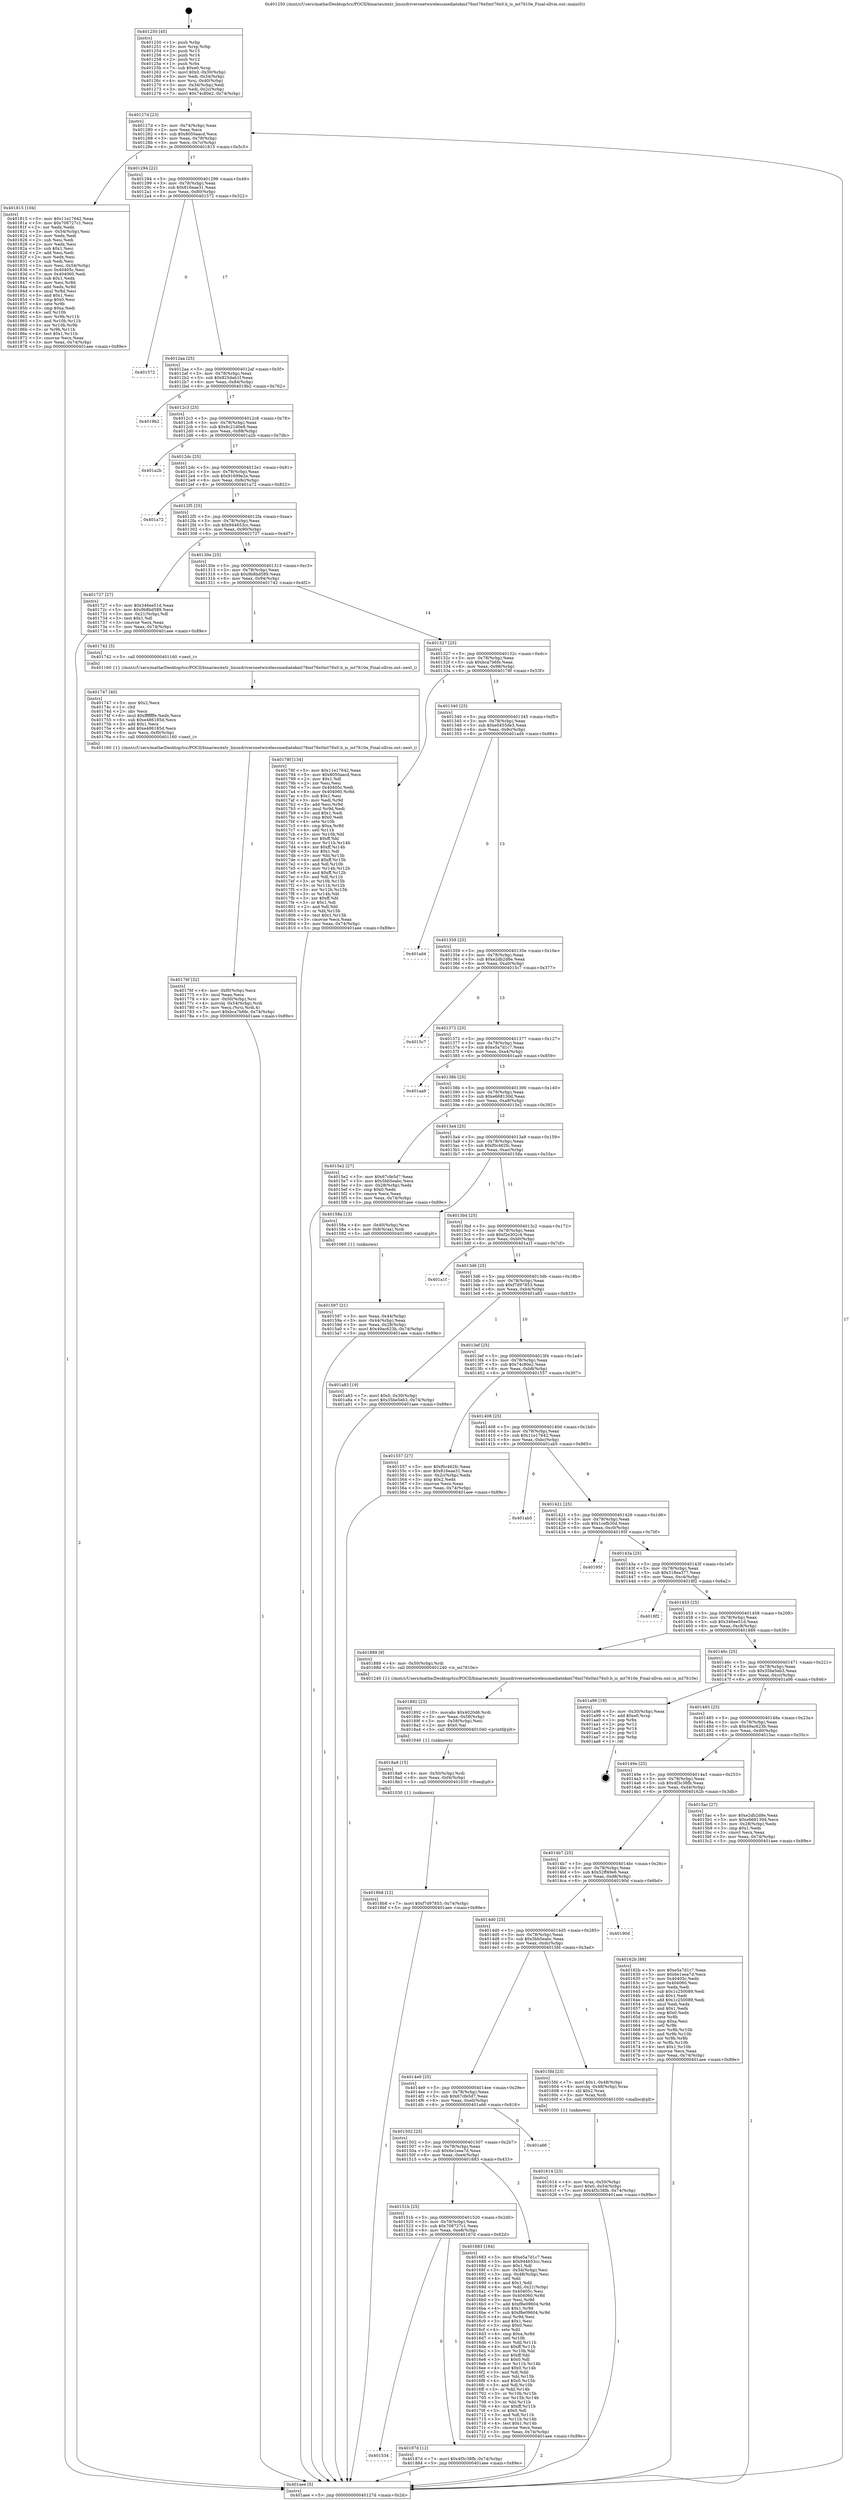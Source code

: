 digraph "0x401250" {
  label = "0x401250 (/mnt/c/Users/mathe/Desktop/tcc/POCII/binaries/extr_linuxdriversnetwirelessmediatekmt76mt76x0mt76x0.h_is_mt7610e_Final-ollvm.out::main(0))"
  labelloc = "t"
  node[shape=record]

  Entry [label="",width=0.3,height=0.3,shape=circle,fillcolor=black,style=filled]
  "0x40127d" [label="{
     0x40127d [23]\l
     | [instrs]\l
     &nbsp;&nbsp;0x40127d \<+3\>: mov -0x74(%rbp),%eax\l
     &nbsp;&nbsp;0x401280 \<+2\>: mov %eax,%ecx\l
     &nbsp;&nbsp;0x401282 \<+6\>: sub $0x8050aacd,%ecx\l
     &nbsp;&nbsp;0x401288 \<+3\>: mov %eax,-0x78(%rbp)\l
     &nbsp;&nbsp;0x40128b \<+3\>: mov %ecx,-0x7c(%rbp)\l
     &nbsp;&nbsp;0x40128e \<+6\>: je 0000000000401815 \<main+0x5c5\>\l
  }"]
  "0x401815" [label="{
     0x401815 [104]\l
     | [instrs]\l
     &nbsp;&nbsp;0x401815 \<+5\>: mov $0x11e17642,%eax\l
     &nbsp;&nbsp;0x40181a \<+5\>: mov $0x708727c1,%ecx\l
     &nbsp;&nbsp;0x40181f \<+2\>: xor %edx,%edx\l
     &nbsp;&nbsp;0x401821 \<+3\>: mov -0x54(%rbp),%esi\l
     &nbsp;&nbsp;0x401824 \<+2\>: mov %edx,%edi\l
     &nbsp;&nbsp;0x401826 \<+2\>: sub %esi,%edi\l
     &nbsp;&nbsp;0x401828 \<+2\>: mov %edx,%esi\l
     &nbsp;&nbsp;0x40182a \<+3\>: sub $0x1,%esi\l
     &nbsp;&nbsp;0x40182d \<+2\>: add %esi,%edi\l
     &nbsp;&nbsp;0x40182f \<+2\>: mov %edx,%esi\l
     &nbsp;&nbsp;0x401831 \<+2\>: sub %edi,%esi\l
     &nbsp;&nbsp;0x401833 \<+3\>: mov %esi,-0x54(%rbp)\l
     &nbsp;&nbsp;0x401836 \<+7\>: mov 0x40405c,%esi\l
     &nbsp;&nbsp;0x40183d \<+7\>: mov 0x404060,%edi\l
     &nbsp;&nbsp;0x401844 \<+3\>: sub $0x1,%edx\l
     &nbsp;&nbsp;0x401847 \<+3\>: mov %esi,%r8d\l
     &nbsp;&nbsp;0x40184a \<+3\>: add %edx,%r8d\l
     &nbsp;&nbsp;0x40184d \<+4\>: imul %r8d,%esi\l
     &nbsp;&nbsp;0x401851 \<+3\>: and $0x1,%esi\l
     &nbsp;&nbsp;0x401854 \<+3\>: cmp $0x0,%esi\l
     &nbsp;&nbsp;0x401857 \<+4\>: sete %r9b\l
     &nbsp;&nbsp;0x40185b \<+3\>: cmp $0xa,%edi\l
     &nbsp;&nbsp;0x40185e \<+4\>: setl %r10b\l
     &nbsp;&nbsp;0x401862 \<+3\>: mov %r9b,%r11b\l
     &nbsp;&nbsp;0x401865 \<+3\>: and %r10b,%r11b\l
     &nbsp;&nbsp;0x401868 \<+3\>: xor %r10b,%r9b\l
     &nbsp;&nbsp;0x40186b \<+3\>: or %r9b,%r11b\l
     &nbsp;&nbsp;0x40186e \<+4\>: test $0x1,%r11b\l
     &nbsp;&nbsp;0x401872 \<+3\>: cmovne %ecx,%eax\l
     &nbsp;&nbsp;0x401875 \<+3\>: mov %eax,-0x74(%rbp)\l
     &nbsp;&nbsp;0x401878 \<+5\>: jmp 0000000000401aee \<main+0x89e\>\l
  }"]
  "0x401294" [label="{
     0x401294 [22]\l
     | [instrs]\l
     &nbsp;&nbsp;0x401294 \<+5\>: jmp 0000000000401299 \<main+0x49\>\l
     &nbsp;&nbsp;0x401299 \<+3\>: mov -0x78(%rbp),%eax\l
     &nbsp;&nbsp;0x40129c \<+5\>: sub $0x816eae31,%eax\l
     &nbsp;&nbsp;0x4012a1 \<+3\>: mov %eax,-0x80(%rbp)\l
     &nbsp;&nbsp;0x4012a4 \<+6\>: je 0000000000401572 \<main+0x322\>\l
  }"]
  Exit [label="",width=0.3,height=0.3,shape=circle,fillcolor=black,style=filled,peripheries=2]
  "0x401572" [label="{
     0x401572\l
  }", style=dashed]
  "0x4012aa" [label="{
     0x4012aa [25]\l
     | [instrs]\l
     &nbsp;&nbsp;0x4012aa \<+5\>: jmp 00000000004012af \<main+0x5f\>\l
     &nbsp;&nbsp;0x4012af \<+3\>: mov -0x78(%rbp),%eax\l
     &nbsp;&nbsp;0x4012b2 \<+5\>: sub $0x825dab1f,%eax\l
     &nbsp;&nbsp;0x4012b7 \<+6\>: mov %eax,-0x84(%rbp)\l
     &nbsp;&nbsp;0x4012bd \<+6\>: je 00000000004019b2 \<main+0x762\>\l
  }"]
  "0x4018b8" [label="{
     0x4018b8 [12]\l
     | [instrs]\l
     &nbsp;&nbsp;0x4018b8 \<+7\>: movl $0xf7d97853,-0x74(%rbp)\l
     &nbsp;&nbsp;0x4018bf \<+5\>: jmp 0000000000401aee \<main+0x89e\>\l
  }"]
  "0x4019b2" [label="{
     0x4019b2\l
  }", style=dashed]
  "0x4012c3" [label="{
     0x4012c3 [25]\l
     | [instrs]\l
     &nbsp;&nbsp;0x4012c3 \<+5\>: jmp 00000000004012c8 \<main+0x78\>\l
     &nbsp;&nbsp;0x4012c8 \<+3\>: mov -0x78(%rbp),%eax\l
     &nbsp;&nbsp;0x4012cb \<+5\>: sub $0x8c21d0e8,%eax\l
     &nbsp;&nbsp;0x4012d0 \<+6\>: mov %eax,-0x88(%rbp)\l
     &nbsp;&nbsp;0x4012d6 \<+6\>: je 0000000000401a2b \<main+0x7db\>\l
  }"]
  "0x4018a9" [label="{
     0x4018a9 [15]\l
     | [instrs]\l
     &nbsp;&nbsp;0x4018a9 \<+4\>: mov -0x50(%rbp),%rdi\l
     &nbsp;&nbsp;0x4018ad \<+6\>: mov %eax,-0xf4(%rbp)\l
     &nbsp;&nbsp;0x4018b3 \<+5\>: call 0000000000401030 \<free@plt\>\l
     | [calls]\l
     &nbsp;&nbsp;0x401030 \{1\} (unknown)\l
  }"]
  "0x401a2b" [label="{
     0x401a2b\l
  }", style=dashed]
  "0x4012dc" [label="{
     0x4012dc [25]\l
     | [instrs]\l
     &nbsp;&nbsp;0x4012dc \<+5\>: jmp 00000000004012e1 \<main+0x91\>\l
     &nbsp;&nbsp;0x4012e1 \<+3\>: mov -0x78(%rbp),%eax\l
     &nbsp;&nbsp;0x4012e4 \<+5\>: sub $0x91699e2e,%eax\l
     &nbsp;&nbsp;0x4012e9 \<+6\>: mov %eax,-0x8c(%rbp)\l
     &nbsp;&nbsp;0x4012ef \<+6\>: je 0000000000401a72 \<main+0x822\>\l
  }"]
  "0x401892" [label="{
     0x401892 [23]\l
     | [instrs]\l
     &nbsp;&nbsp;0x401892 \<+10\>: movabs $0x4020d6,%rdi\l
     &nbsp;&nbsp;0x40189c \<+3\>: mov %eax,-0x58(%rbp)\l
     &nbsp;&nbsp;0x40189f \<+3\>: mov -0x58(%rbp),%esi\l
     &nbsp;&nbsp;0x4018a2 \<+2\>: mov $0x0,%al\l
     &nbsp;&nbsp;0x4018a4 \<+5\>: call 0000000000401040 \<printf@plt\>\l
     | [calls]\l
     &nbsp;&nbsp;0x401040 \{1\} (unknown)\l
  }"]
  "0x401a72" [label="{
     0x401a72\l
  }", style=dashed]
  "0x4012f5" [label="{
     0x4012f5 [25]\l
     | [instrs]\l
     &nbsp;&nbsp;0x4012f5 \<+5\>: jmp 00000000004012fa \<main+0xaa\>\l
     &nbsp;&nbsp;0x4012fa \<+3\>: mov -0x78(%rbp),%eax\l
     &nbsp;&nbsp;0x4012fd \<+5\>: sub $0x944653cc,%eax\l
     &nbsp;&nbsp;0x401302 \<+6\>: mov %eax,-0x90(%rbp)\l
     &nbsp;&nbsp;0x401308 \<+6\>: je 0000000000401727 \<main+0x4d7\>\l
  }"]
  "0x401534" [label="{
     0x401534\l
  }", style=dashed]
  "0x401727" [label="{
     0x401727 [27]\l
     | [instrs]\l
     &nbsp;&nbsp;0x401727 \<+5\>: mov $0x346ee51d,%eax\l
     &nbsp;&nbsp;0x40172c \<+5\>: mov $0x9b8bd589,%ecx\l
     &nbsp;&nbsp;0x401731 \<+3\>: mov -0x21(%rbp),%dl\l
     &nbsp;&nbsp;0x401734 \<+3\>: test $0x1,%dl\l
     &nbsp;&nbsp;0x401737 \<+3\>: cmovne %ecx,%eax\l
     &nbsp;&nbsp;0x40173a \<+3\>: mov %eax,-0x74(%rbp)\l
     &nbsp;&nbsp;0x40173d \<+5\>: jmp 0000000000401aee \<main+0x89e\>\l
  }"]
  "0x40130e" [label="{
     0x40130e [25]\l
     | [instrs]\l
     &nbsp;&nbsp;0x40130e \<+5\>: jmp 0000000000401313 \<main+0xc3\>\l
     &nbsp;&nbsp;0x401313 \<+3\>: mov -0x78(%rbp),%eax\l
     &nbsp;&nbsp;0x401316 \<+5\>: sub $0x9b8bd589,%eax\l
     &nbsp;&nbsp;0x40131b \<+6\>: mov %eax,-0x94(%rbp)\l
     &nbsp;&nbsp;0x401321 \<+6\>: je 0000000000401742 \<main+0x4f2\>\l
  }"]
  "0x40187d" [label="{
     0x40187d [12]\l
     | [instrs]\l
     &nbsp;&nbsp;0x40187d \<+7\>: movl $0x4f3c38fb,-0x74(%rbp)\l
     &nbsp;&nbsp;0x401884 \<+5\>: jmp 0000000000401aee \<main+0x89e\>\l
  }"]
  "0x401742" [label="{
     0x401742 [5]\l
     | [instrs]\l
     &nbsp;&nbsp;0x401742 \<+5\>: call 0000000000401160 \<next_i\>\l
     | [calls]\l
     &nbsp;&nbsp;0x401160 \{1\} (/mnt/c/Users/mathe/Desktop/tcc/POCII/binaries/extr_linuxdriversnetwirelessmediatekmt76mt76x0mt76x0.h_is_mt7610e_Final-ollvm.out::next_i)\l
  }"]
  "0x401327" [label="{
     0x401327 [25]\l
     | [instrs]\l
     &nbsp;&nbsp;0x401327 \<+5\>: jmp 000000000040132c \<main+0xdc\>\l
     &nbsp;&nbsp;0x40132c \<+3\>: mov -0x78(%rbp),%eax\l
     &nbsp;&nbsp;0x40132f \<+5\>: sub $0xbca7b6fe,%eax\l
     &nbsp;&nbsp;0x401334 \<+6\>: mov %eax,-0x98(%rbp)\l
     &nbsp;&nbsp;0x40133a \<+6\>: je 000000000040178f \<main+0x53f\>\l
  }"]
  "0x40176f" [label="{
     0x40176f [32]\l
     | [instrs]\l
     &nbsp;&nbsp;0x40176f \<+6\>: mov -0xf0(%rbp),%ecx\l
     &nbsp;&nbsp;0x401775 \<+3\>: imul %eax,%ecx\l
     &nbsp;&nbsp;0x401778 \<+4\>: mov -0x50(%rbp),%rsi\l
     &nbsp;&nbsp;0x40177c \<+4\>: movslq -0x54(%rbp),%rdi\l
     &nbsp;&nbsp;0x401780 \<+3\>: mov %ecx,(%rsi,%rdi,4)\l
     &nbsp;&nbsp;0x401783 \<+7\>: movl $0xbca7b6fe,-0x74(%rbp)\l
     &nbsp;&nbsp;0x40178a \<+5\>: jmp 0000000000401aee \<main+0x89e\>\l
  }"]
  "0x40178f" [label="{
     0x40178f [134]\l
     | [instrs]\l
     &nbsp;&nbsp;0x40178f \<+5\>: mov $0x11e17642,%eax\l
     &nbsp;&nbsp;0x401794 \<+5\>: mov $0x8050aacd,%ecx\l
     &nbsp;&nbsp;0x401799 \<+2\>: mov $0x1,%dl\l
     &nbsp;&nbsp;0x40179b \<+2\>: xor %esi,%esi\l
     &nbsp;&nbsp;0x40179d \<+7\>: mov 0x40405c,%edi\l
     &nbsp;&nbsp;0x4017a4 \<+8\>: mov 0x404060,%r8d\l
     &nbsp;&nbsp;0x4017ac \<+3\>: sub $0x1,%esi\l
     &nbsp;&nbsp;0x4017af \<+3\>: mov %edi,%r9d\l
     &nbsp;&nbsp;0x4017b2 \<+3\>: add %esi,%r9d\l
     &nbsp;&nbsp;0x4017b5 \<+4\>: imul %r9d,%edi\l
     &nbsp;&nbsp;0x4017b9 \<+3\>: and $0x1,%edi\l
     &nbsp;&nbsp;0x4017bc \<+3\>: cmp $0x0,%edi\l
     &nbsp;&nbsp;0x4017bf \<+4\>: sete %r10b\l
     &nbsp;&nbsp;0x4017c3 \<+4\>: cmp $0xa,%r8d\l
     &nbsp;&nbsp;0x4017c7 \<+4\>: setl %r11b\l
     &nbsp;&nbsp;0x4017cb \<+3\>: mov %r10b,%bl\l
     &nbsp;&nbsp;0x4017ce \<+3\>: xor $0xff,%bl\l
     &nbsp;&nbsp;0x4017d1 \<+3\>: mov %r11b,%r14b\l
     &nbsp;&nbsp;0x4017d4 \<+4\>: xor $0xff,%r14b\l
     &nbsp;&nbsp;0x4017d8 \<+3\>: xor $0x1,%dl\l
     &nbsp;&nbsp;0x4017db \<+3\>: mov %bl,%r15b\l
     &nbsp;&nbsp;0x4017de \<+4\>: and $0xff,%r15b\l
     &nbsp;&nbsp;0x4017e2 \<+3\>: and %dl,%r10b\l
     &nbsp;&nbsp;0x4017e5 \<+3\>: mov %r14b,%r12b\l
     &nbsp;&nbsp;0x4017e8 \<+4\>: and $0xff,%r12b\l
     &nbsp;&nbsp;0x4017ec \<+3\>: and %dl,%r11b\l
     &nbsp;&nbsp;0x4017ef \<+3\>: or %r10b,%r15b\l
     &nbsp;&nbsp;0x4017f2 \<+3\>: or %r11b,%r12b\l
     &nbsp;&nbsp;0x4017f5 \<+3\>: xor %r12b,%r15b\l
     &nbsp;&nbsp;0x4017f8 \<+3\>: or %r14b,%bl\l
     &nbsp;&nbsp;0x4017fb \<+3\>: xor $0xff,%bl\l
     &nbsp;&nbsp;0x4017fe \<+3\>: or $0x1,%dl\l
     &nbsp;&nbsp;0x401801 \<+2\>: and %dl,%bl\l
     &nbsp;&nbsp;0x401803 \<+3\>: or %bl,%r15b\l
     &nbsp;&nbsp;0x401806 \<+4\>: test $0x1,%r15b\l
     &nbsp;&nbsp;0x40180a \<+3\>: cmovne %ecx,%eax\l
     &nbsp;&nbsp;0x40180d \<+3\>: mov %eax,-0x74(%rbp)\l
     &nbsp;&nbsp;0x401810 \<+5\>: jmp 0000000000401aee \<main+0x89e\>\l
  }"]
  "0x401340" [label="{
     0x401340 [25]\l
     | [instrs]\l
     &nbsp;&nbsp;0x401340 \<+5\>: jmp 0000000000401345 \<main+0xf5\>\l
     &nbsp;&nbsp;0x401345 \<+3\>: mov -0x78(%rbp),%eax\l
     &nbsp;&nbsp;0x401348 \<+5\>: sub $0xe0455de3,%eax\l
     &nbsp;&nbsp;0x40134d \<+6\>: mov %eax,-0x9c(%rbp)\l
     &nbsp;&nbsp;0x401353 \<+6\>: je 0000000000401ad4 \<main+0x884\>\l
  }"]
  "0x401747" [label="{
     0x401747 [40]\l
     | [instrs]\l
     &nbsp;&nbsp;0x401747 \<+5\>: mov $0x2,%ecx\l
     &nbsp;&nbsp;0x40174c \<+1\>: cltd\l
     &nbsp;&nbsp;0x40174d \<+2\>: idiv %ecx\l
     &nbsp;&nbsp;0x40174f \<+6\>: imul $0xfffffffe,%edx,%ecx\l
     &nbsp;&nbsp;0x401755 \<+6\>: sub $0xe486185d,%ecx\l
     &nbsp;&nbsp;0x40175b \<+3\>: add $0x1,%ecx\l
     &nbsp;&nbsp;0x40175e \<+6\>: add $0xe486185d,%ecx\l
     &nbsp;&nbsp;0x401764 \<+6\>: mov %ecx,-0xf0(%rbp)\l
     &nbsp;&nbsp;0x40176a \<+5\>: call 0000000000401160 \<next_i\>\l
     | [calls]\l
     &nbsp;&nbsp;0x401160 \{1\} (/mnt/c/Users/mathe/Desktop/tcc/POCII/binaries/extr_linuxdriversnetwirelessmediatekmt76mt76x0mt76x0.h_is_mt7610e_Final-ollvm.out::next_i)\l
  }"]
  "0x401ad4" [label="{
     0x401ad4\l
  }", style=dashed]
  "0x401359" [label="{
     0x401359 [25]\l
     | [instrs]\l
     &nbsp;&nbsp;0x401359 \<+5\>: jmp 000000000040135e \<main+0x10e\>\l
     &nbsp;&nbsp;0x40135e \<+3\>: mov -0x78(%rbp),%eax\l
     &nbsp;&nbsp;0x401361 \<+5\>: sub $0xe2db2d8e,%eax\l
     &nbsp;&nbsp;0x401366 \<+6\>: mov %eax,-0xa0(%rbp)\l
     &nbsp;&nbsp;0x40136c \<+6\>: je 00000000004015c7 \<main+0x377\>\l
  }"]
  "0x40151b" [label="{
     0x40151b [25]\l
     | [instrs]\l
     &nbsp;&nbsp;0x40151b \<+5\>: jmp 0000000000401520 \<main+0x2d0\>\l
     &nbsp;&nbsp;0x401520 \<+3\>: mov -0x78(%rbp),%eax\l
     &nbsp;&nbsp;0x401523 \<+5\>: sub $0x708727c1,%eax\l
     &nbsp;&nbsp;0x401528 \<+6\>: mov %eax,-0xe8(%rbp)\l
     &nbsp;&nbsp;0x40152e \<+6\>: je 000000000040187d \<main+0x62d\>\l
  }"]
  "0x4015c7" [label="{
     0x4015c7\l
  }", style=dashed]
  "0x401372" [label="{
     0x401372 [25]\l
     | [instrs]\l
     &nbsp;&nbsp;0x401372 \<+5\>: jmp 0000000000401377 \<main+0x127\>\l
     &nbsp;&nbsp;0x401377 \<+3\>: mov -0x78(%rbp),%eax\l
     &nbsp;&nbsp;0x40137a \<+5\>: sub $0xe5a7d1c7,%eax\l
     &nbsp;&nbsp;0x40137f \<+6\>: mov %eax,-0xa4(%rbp)\l
     &nbsp;&nbsp;0x401385 \<+6\>: je 0000000000401aa9 \<main+0x859\>\l
  }"]
  "0x401683" [label="{
     0x401683 [164]\l
     | [instrs]\l
     &nbsp;&nbsp;0x401683 \<+5\>: mov $0xe5a7d1c7,%eax\l
     &nbsp;&nbsp;0x401688 \<+5\>: mov $0x944653cc,%ecx\l
     &nbsp;&nbsp;0x40168d \<+2\>: mov $0x1,%dl\l
     &nbsp;&nbsp;0x40168f \<+3\>: mov -0x54(%rbp),%esi\l
     &nbsp;&nbsp;0x401692 \<+3\>: cmp -0x48(%rbp),%esi\l
     &nbsp;&nbsp;0x401695 \<+4\>: setl %dil\l
     &nbsp;&nbsp;0x401699 \<+4\>: and $0x1,%dil\l
     &nbsp;&nbsp;0x40169d \<+4\>: mov %dil,-0x21(%rbp)\l
     &nbsp;&nbsp;0x4016a1 \<+7\>: mov 0x40405c,%esi\l
     &nbsp;&nbsp;0x4016a8 \<+8\>: mov 0x404060,%r8d\l
     &nbsp;&nbsp;0x4016b0 \<+3\>: mov %esi,%r9d\l
     &nbsp;&nbsp;0x4016b3 \<+7\>: add $0xf8e09604,%r9d\l
     &nbsp;&nbsp;0x4016ba \<+4\>: sub $0x1,%r9d\l
     &nbsp;&nbsp;0x4016be \<+7\>: sub $0xf8e09604,%r9d\l
     &nbsp;&nbsp;0x4016c5 \<+4\>: imul %r9d,%esi\l
     &nbsp;&nbsp;0x4016c9 \<+3\>: and $0x1,%esi\l
     &nbsp;&nbsp;0x4016cc \<+3\>: cmp $0x0,%esi\l
     &nbsp;&nbsp;0x4016cf \<+4\>: sete %dil\l
     &nbsp;&nbsp;0x4016d3 \<+4\>: cmp $0xa,%r8d\l
     &nbsp;&nbsp;0x4016d7 \<+4\>: setl %r10b\l
     &nbsp;&nbsp;0x4016db \<+3\>: mov %dil,%r11b\l
     &nbsp;&nbsp;0x4016de \<+4\>: xor $0xff,%r11b\l
     &nbsp;&nbsp;0x4016e2 \<+3\>: mov %r10b,%bl\l
     &nbsp;&nbsp;0x4016e5 \<+3\>: xor $0xff,%bl\l
     &nbsp;&nbsp;0x4016e8 \<+3\>: xor $0x0,%dl\l
     &nbsp;&nbsp;0x4016eb \<+3\>: mov %r11b,%r14b\l
     &nbsp;&nbsp;0x4016ee \<+4\>: and $0x0,%r14b\l
     &nbsp;&nbsp;0x4016f2 \<+3\>: and %dl,%dil\l
     &nbsp;&nbsp;0x4016f5 \<+3\>: mov %bl,%r15b\l
     &nbsp;&nbsp;0x4016f8 \<+4\>: and $0x0,%r15b\l
     &nbsp;&nbsp;0x4016fc \<+3\>: and %dl,%r10b\l
     &nbsp;&nbsp;0x4016ff \<+3\>: or %dil,%r14b\l
     &nbsp;&nbsp;0x401702 \<+3\>: or %r10b,%r15b\l
     &nbsp;&nbsp;0x401705 \<+3\>: xor %r15b,%r14b\l
     &nbsp;&nbsp;0x401708 \<+3\>: or %bl,%r11b\l
     &nbsp;&nbsp;0x40170b \<+4\>: xor $0xff,%r11b\l
     &nbsp;&nbsp;0x40170f \<+3\>: or $0x0,%dl\l
     &nbsp;&nbsp;0x401712 \<+3\>: and %dl,%r11b\l
     &nbsp;&nbsp;0x401715 \<+3\>: or %r11b,%r14b\l
     &nbsp;&nbsp;0x401718 \<+4\>: test $0x1,%r14b\l
     &nbsp;&nbsp;0x40171c \<+3\>: cmovne %ecx,%eax\l
     &nbsp;&nbsp;0x40171f \<+3\>: mov %eax,-0x74(%rbp)\l
     &nbsp;&nbsp;0x401722 \<+5\>: jmp 0000000000401aee \<main+0x89e\>\l
  }"]
  "0x401aa9" [label="{
     0x401aa9\l
  }", style=dashed]
  "0x40138b" [label="{
     0x40138b [25]\l
     | [instrs]\l
     &nbsp;&nbsp;0x40138b \<+5\>: jmp 0000000000401390 \<main+0x140\>\l
     &nbsp;&nbsp;0x401390 \<+3\>: mov -0x78(%rbp),%eax\l
     &nbsp;&nbsp;0x401393 \<+5\>: sub $0xe668130d,%eax\l
     &nbsp;&nbsp;0x401398 \<+6\>: mov %eax,-0xa8(%rbp)\l
     &nbsp;&nbsp;0x40139e \<+6\>: je 00000000004015e2 \<main+0x392\>\l
  }"]
  "0x401502" [label="{
     0x401502 [25]\l
     | [instrs]\l
     &nbsp;&nbsp;0x401502 \<+5\>: jmp 0000000000401507 \<main+0x2b7\>\l
     &nbsp;&nbsp;0x401507 \<+3\>: mov -0x78(%rbp),%eax\l
     &nbsp;&nbsp;0x40150a \<+5\>: sub $0x6e1eea7d,%eax\l
     &nbsp;&nbsp;0x40150f \<+6\>: mov %eax,-0xe4(%rbp)\l
     &nbsp;&nbsp;0x401515 \<+6\>: je 0000000000401683 \<main+0x433\>\l
  }"]
  "0x4015e2" [label="{
     0x4015e2 [27]\l
     | [instrs]\l
     &nbsp;&nbsp;0x4015e2 \<+5\>: mov $0x67cfe5d7,%eax\l
     &nbsp;&nbsp;0x4015e7 \<+5\>: mov $0x5bb5eabc,%ecx\l
     &nbsp;&nbsp;0x4015ec \<+3\>: mov -0x28(%rbp),%edx\l
     &nbsp;&nbsp;0x4015ef \<+3\>: cmp $0x0,%edx\l
     &nbsp;&nbsp;0x4015f2 \<+3\>: cmove %ecx,%eax\l
     &nbsp;&nbsp;0x4015f5 \<+3\>: mov %eax,-0x74(%rbp)\l
     &nbsp;&nbsp;0x4015f8 \<+5\>: jmp 0000000000401aee \<main+0x89e\>\l
  }"]
  "0x4013a4" [label="{
     0x4013a4 [25]\l
     | [instrs]\l
     &nbsp;&nbsp;0x4013a4 \<+5\>: jmp 00000000004013a9 \<main+0x159\>\l
     &nbsp;&nbsp;0x4013a9 \<+3\>: mov -0x78(%rbp),%eax\l
     &nbsp;&nbsp;0x4013ac \<+5\>: sub $0xf0c462fc,%eax\l
     &nbsp;&nbsp;0x4013b1 \<+6\>: mov %eax,-0xac(%rbp)\l
     &nbsp;&nbsp;0x4013b7 \<+6\>: je 000000000040158a \<main+0x33a\>\l
  }"]
  "0x401a66" [label="{
     0x401a66\l
  }", style=dashed]
  "0x40158a" [label="{
     0x40158a [13]\l
     | [instrs]\l
     &nbsp;&nbsp;0x40158a \<+4\>: mov -0x40(%rbp),%rax\l
     &nbsp;&nbsp;0x40158e \<+4\>: mov 0x8(%rax),%rdi\l
     &nbsp;&nbsp;0x401592 \<+5\>: call 0000000000401060 \<atoi@plt\>\l
     | [calls]\l
     &nbsp;&nbsp;0x401060 \{1\} (unknown)\l
  }"]
  "0x4013bd" [label="{
     0x4013bd [25]\l
     | [instrs]\l
     &nbsp;&nbsp;0x4013bd \<+5\>: jmp 00000000004013c2 \<main+0x172\>\l
     &nbsp;&nbsp;0x4013c2 \<+3\>: mov -0x78(%rbp),%eax\l
     &nbsp;&nbsp;0x4013c5 \<+5\>: sub $0xf2e302c4,%eax\l
     &nbsp;&nbsp;0x4013ca \<+6\>: mov %eax,-0xb0(%rbp)\l
     &nbsp;&nbsp;0x4013d0 \<+6\>: je 0000000000401a1f \<main+0x7cf\>\l
  }"]
  "0x401614" [label="{
     0x401614 [23]\l
     | [instrs]\l
     &nbsp;&nbsp;0x401614 \<+4\>: mov %rax,-0x50(%rbp)\l
     &nbsp;&nbsp;0x401618 \<+7\>: movl $0x0,-0x54(%rbp)\l
     &nbsp;&nbsp;0x40161f \<+7\>: movl $0x4f3c38fb,-0x74(%rbp)\l
     &nbsp;&nbsp;0x401626 \<+5\>: jmp 0000000000401aee \<main+0x89e\>\l
  }"]
  "0x401a1f" [label="{
     0x401a1f\l
  }", style=dashed]
  "0x4013d6" [label="{
     0x4013d6 [25]\l
     | [instrs]\l
     &nbsp;&nbsp;0x4013d6 \<+5\>: jmp 00000000004013db \<main+0x18b\>\l
     &nbsp;&nbsp;0x4013db \<+3\>: mov -0x78(%rbp),%eax\l
     &nbsp;&nbsp;0x4013de \<+5\>: sub $0xf7d97853,%eax\l
     &nbsp;&nbsp;0x4013e3 \<+6\>: mov %eax,-0xb4(%rbp)\l
     &nbsp;&nbsp;0x4013e9 \<+6\>: je 0000000000401a83 \<main+0x833\>\l
  }"]
  "0x4014e9" [label="{
     0x4014e9 [25]\l
     | [instrs]\l
     &nbsp;&nbsp;0x4014e9 \<+5\>: jmp 00000000004014ee \<main+0x29e\>\l
     &nbsp;&nbsp;0x4014ee \<+3\>: mov -0x78(%rbp),%eax\l
     &nbsp;&nbsp;0x4014f1 \<+5\>: sub $0x67cfe5d7,%eax\l
     &nbsp;&nbsp;0x4014f6 \<+6\>: mov %eax,-0xe0(%rbp)\l
     &nbsp;&nbsp;0x4014fc \<+6\>: je 0000000000401a66 \<main+0x816\>\l
  }"]
  "0x401a83" [label="{
     0x401a83 [19]\l
     | [instrs]\l
     &nbsp;&nbsp;0x401a83 \<+7\>: movl $0x0,-0x30(%rbp)\l
     &nbsp;&nbsp;0x401a8a \<+7\>: movl $0x35be5eb3,-0x74(%rbp)\l
     &nbsp;&nbsp;0x401a91 \<+5\>: jmp 0000000000401aee \<main+0x89e\>\l
  }"]
  "0x4013ef" [label="{
     0x4013ef [25]\l
     | [instrs]\l
     &nbsp;&nbsp;0x4013ef \<+5\>: jmp 00000000004013f4 \<main+0x1a4\>\l
     &nbsp;&nbsp;0x4013f4 \<+3\>: mov -0x78(%rbp),%eax\l
     &nbsp;&nbsp;0x4013f7 \<+5\>: sub $0x74c80e2,%eax\l
     &nbsp;&nbsp;0x4013fc \<+6\>: mov %eax,-0xb8(%rbp)\l
     &nbsp;&nbsp;0x401402 \<+6\>: je 0000000000401557 \<main+0x307\>\l
  }"]
  "0x4015fd" [label="{
     0x4015fd [23]\l
     | [instrs]\l
     &nbsp;&nbsp;0x4015fd \<+7\>: movl $0x1,-0x48(%rbp)\l
     &nbsp;&nbsp;0x401604 \<+4\>: movslq -0x48(%rbp),%rax\l
     &nbsp;&nbsp;0x401608 \<+4\>: shl $0x2,%rax\l
     &nbsp;&nbsp;0x40160c \<+3\>: mov %rax,%rdi\l
     &nbsp;&nbsp;0x40160f \<+5\>: call 0000000000401050 \<malloc@plt\>\l
     | [calls]\l
     &nbsp;&nbsp;0x401050 \{1\} (unknown)\l
  }"]
  "0x401557" [label="{
     0x401557 [27]\l
     | [instrs]\l
     &nbsp;&nbsp;0x401557 \<+5\>: mov $0xf0c462fc,%eax\l
     &nbsp;&nbsp;0x40155c \<+5\>: mov $0x816eae31,%ecx\l
     &nbsp;&nbsp;0x401561 \<+3\>: mov -0x2c(%rbp),%edx\l
     &nbsp;&nbsp;0x401564 \<+3\>: cmp $0x2,%edx\l
     &nbsp;&nbsp;0x401567 \<+3\>: cmovne %ecx,%eax\l
     &nbsp;&nbsp;0x40156a \<+3\>: mov %eax,-0x74(%rbp)\l
     &nbsp;&nbsp;0x40156d \<+5\>: jmp 0000000000401aee \<main+0x89e\>\l
  }"]
  "0x401408" [label="{
     0x401408 [25]\l
     | [instrs]\l
     &nbsp;&nbsp;0x401408 \<+5\>: jmp 000000000040140d \<main+0x1bd\>\l
     &nbsp;&nbsp;0x40140d \<+3\>: mov -0x78(%rbp),%eax\l
     &nbsp;&nbsp;0x401410 \<+5\>: sub $0x11e17642,%eax\l
     &nbsp;&nbsp;0x401415 \<+6\>: mov %eax,-0xbc(%rbp)\l
     &nbsp;&nbsp;0x40141b \<+6\>: je 0000000000401ab5 \<main+0x865\>\l
  }"]
  "0x401aee" [label="{
     0x401aee [5]\l
     | [instrs]\l
     &nbsp;&nbsp;0x401aee \<+5\>: jmp 000000000040127d \<main+0x2d\>\l
  }"]
  "0x401250" [label="{
     0x401250 [45]\l
     | [instrs]\l
     &nbsp;&nbsp;0x401250 \<+1\>: push %rbp\l
     &nbsp;&nbsp;0x401251 \<+3\>: mov %rsp,%rbp\l
     &nbsp;&nbsp;0x401254 \<+2\>: push %r15\l
     &nbsp;&nbsp;0x401256 \<+2\>: push %r14\l
     &nbsp;&nbsp;0x401258 \<+2\>: push %r12\l
     &nbsp;&nbsp;0x40125a \<+1\>: push %rbx\l
     &nbsp;&nbsp;0x40125b \<+7\>: sub $0xe0,%rsp\l
     &nbsp;&nbsp;0x401262 \<+7\>: movl $0x0,-0x30(%rbp)\l
     &nbsp;&nbsp;0x401269 \<+3\>: mov %edi,-0x34(%rbp)\l
     &nbsp;&nbsp;0x40126c \<+4\>: mov %rsi,-0x40(%rbp)\l
     &nbsp;&nbsp;0x401270 \<+3\>: mov -0x34(%rbp),%edi\l
     &nbsp;&nbsp;0x401273 \<+3\>: mov %edi,-0x2c(%rbp)\l
     &nbsp;&nbsp;0x401276 \<+7\>: movl $0x74c80e2,-0x74(%rbp)\l
  }"]
  "0x401597" [label="{
     0x401597 [21]\l
     | [instrs]\l
     &nbsp;&nbsp;0x401597 \<+3\>: mov %eax,-0x44(%rbp)\l
     &nbsp;&nbsp;0x40159a \<+3\>: mov -0x44(%rbp),%eax\l
     &nbsp;&nbsp;0x40159d \<+3\>: mov %eax,-0x28(%rbp)\l
     &nbsp;&nbsp;0x4015a0 \<+7\>: movl $0x49ac623b,-0x74(%rbp)\l
     &nbsp;&nbsp;0x4015a7 \<+5\>: jmp 0000000000401aee \<main+0x89e\>\l
  }"]
  "0x4014d0" [label="{
     0x4014d0 [25]\l
     | [instrs]\l
     &nbsp;&nbsp;0x4014d0 \<+5\>: jmp 00000000004014d5 \<main+0x285\>\l
     &nbsp;&nbsp;0x4014d5 \<+3\>: mov -0x78(%rbp),%eax\l
     &nbsp;&nbsp;0x4014d8 \<+5\>: sub $0x5bb5eabc,%eax\l
     &nbsp;&nbsp;0x4014dd \<+6\>: mov %eax,-0xdc(%rbp)\l
     &nbsp;&nbsp;0x4014e3 \<+6\>: je 00000000004015fd \<main+0x3ad\>\l
  }"]
  "0x401ab5" [label="{
     0x401ab5\l
  }", style=dashed]
  "0x401421" [label="{
     0x401421 [25]\l
     | [instrs]\l
     &nbsp;&nbsp;0x401421 \<+5\>: jmp 0000000000401426 \<main+0x1d6\>\l
     &nbsp;&nbsp;0x401426 \<+3\>: mov -0x78(%rbp),%eax\l
     &nbsp;&nbsp;0x401429 \<+5\>: sub $0x1cefb30d,%eax\l
     &nbsp;&nbsp;0x40142e \<+6\>: mov %eax,-0xc0(%rbp)\l
     &nbsp;&nbsp;0x401434 \<+6\>: je 000000000040195f \<main+0x70f\>\l
  }"]
  "0x40190d" [label="{
     0x40190d\l
  }", style=dashed]
  "0x40195f" [label="{
     0x40195f\l
  }", style=dashed]
  "0x40143a" [label="{
     0x40143a [25]\l
     | [instrs]\l
     &nbsp;&nbsp;0x40143a \<+5\>: jmp 000000000040143f \<main+0x1ef\>\l
     &nbsp;&nbsp;0x40143f \<+3\>: mov -0x78(%rbp),%eax\l
     &nbsp;&nbsp;0x401442 \<+5\>: sub $0x318ea377,%eax\l
     &nbsp;&nbsp;0x401447 \<+6\>: mov %eax,-0xc4(%rbp)\l
     &nbsp;&nbsp;0x40144d \<+6\>: je 00000000004018f2 \<main+0x6a2\>\l
  }"]
  "0x4014b7" [label="{
     0x4014b7 [25]\l
     | [instrs]\l
     &nbsp;&nbsp;0x4014b7 \<+5\>: jmp 00000000004014bc \<main+0x26c\>\l
     &nbsp;&nbsp;0x4014bc \<+3\>: mov -0x78(%rbp),%eax\l
     &nbsp;&nbsp;0x4014bf \<+5\>: sub $0x52ff49e6,%eax\l
     &nbsp;&nbsp;0x4014c4 \<+6\>: mov %eax,-0xd8(%rbp)\l
     &nbsp;&nbsp;0x4014ca \<+6\>: je 000000000040190d \<main+0x6bd\>\l
  }"]
  "0x4018f2" [label="{
     0x4018f2\l
  }", style=dashed]
  "0x401453" [label="{
     0x401453 [25]\l
     | [instrs]\l
     &nbsp;&nbsp;0x401453 \<+5\>: jmp 0000000000401458 \<main+0x208\>\l
     &nbsp;&nbsp;0x401458 \<+3\>: mov -0x78(%rbp),%eax\l
     &nbsp;&nbsp;0x40145b \<+5\>: sub $0x346ee51d,%eax\l
     &nbsp;&nbsp;0x401460 \<+6\>: mov %eax,-0xc8(%rbp)\l
     &nbsp;&nbsp;0x401466 \<+6\>: je 0000000000401889 \<main+0x639\>\l
  }"]
  "0x40162b" [label="{
     0x40162b [88]\l
     | [instrs]\l
     &nbsp;&nbsp;0x40162b \<+5\>: mov $0xe5a7d1c7,%eax\l
     &nbsp;&nbsp;0x401630 \<+5\>: mov $0x6e1eea7d,%ecx\l
     &nbsp;&nbsp;0x401635 \<+7\>: mov 0x40405c,%edx\l
     &nbsp;&nbsp;0x40163c \<+7\>: mov 0x404060,%esi\l
     &nbsp;&nbsp;0x401643 \<+2\>: mov %edx,%edi\l
     &nbsp;&nbsp;0x401645 \<+6\>: sub $0x1c250089,%edi\l
     &nbsp;&nbsp;0x40164b \<+3\>: sub $0x1,%edi\l
     &nbsp;&nbsp;0x40164e \<+6\>: add $0x1c250089,%edi\l
     &nbsp;&nbsp;0x401654 \<+3\>: imul %edi,%edx\l
     &nbsp;&nbsp;0x401657 \<+3\>: and $0x1,%edx\l
     &nbsp;&nbsp;0x40165a \<+3\>: cmp $0x0,%edx\l
     &nbsp;&nbsp;0x40165d \<+4\>: sete %r8b\l
     &nbsp;&nbsp;0x401661 \<+3\>: cmp $0xa,%esi\l
     &nbsp;&nbsp;0x401664 \<+4\>: setl %r9b\l
     &nbsp;&nbsp;0x401668 \<+3\>: mov %r8b,%r10b\l
     &nbsp;&nbsp;0x40166b \<+3\>: and %r9b,%r10b\l
     &nbsp;&nbsp;0x40166e \<+3\>: xor %r9b,%r8b\l
     &nbsp;&nbsp;0x401671 \<+3\>: or %r8b,%r10b\l
     &nbsp;&nbsp;0x401674 \<+4\>: test $0x1,%r10b\l
     &nbsp;&nbsp;0x401678 \<+3\>: cmovne %ecx,%eax\l
     &nbsp;&nbsp;0x40167b \<+3\>: mov %eax,-0x74(%rbp)\l
     &nbsp;&nbsp;0x40167e \<+5\>: jmp 0000000000401aee \<main+0x89e\>\l
  }"]
  "0x401889" [label="{
     0x401889 [9]\l
     | [instrs]\l
     &nbsp;&nbsp;0x401889 \<+4\>: mov -0x50(%rbp),%rdi\l
     &nbsp;&nbsp;0x40188d \<+5\>: call 0000000000401240 \<is_mt7610e\>\l
     | [calls]\l
     &nbsp;&nbsp;0x401240 \{1\} (/mnt/c/Users/mathe/Desktop/tcc/POCII/binaries/extr_linuxdriversnetwirelessmediatekmt76mt76x0mt76x0.h_is_mt7610e_Final-ollvm.out::is_mt7610e)\l
  }"]
  "0x40146c" [label="{
     0x40146c [25]\l
     | [instrs]\l
     &nbsp;&nbsp;0x40146c \<+5\>: jmp 0000000000401471 \<main+0x221\>\l
     &nbsp;&nbsp;0x401471 \<+3\>: mov -0x78(%rbp),%eax\l
     &nbsp;&nbsp;0x401474 \<+5\>: sub $0x35be5eb3,%eax\l
     &nbsp;&nbsp;0x401479 \<+6\>: mov %eax,-0xcc(%rbp)\l
     &nbsp;&nbsp;0x40147f \<+6\>: je 0000000000401a96 \<main+0x846\>\l
  }"]
  "0x40149e" [label="{
     0x40149e [25]\l
     | [instrs]\l
     &nbsp;&nbsp;0x40149e \<+5\>: jmp 00000000004014a3 \<main+0x253\>\l
     &nbsp;&nbsp;0x4014a3 \<+3\>: mov -0x78(%rbp),%eax\l
     &nbsp;&nbsp;0x4014a6 \<+5\>: sub $0x4f3c38fb,%eax\l
     &nbsp;&nbsp;0x4014ab \<+6\>: mov %eax,-0xd4(%rbp)\l
     &nbsp;&nbsp;0x4014b1 \<+6\>: je 000000000040162b \<main+0x3db\>\l
  }"]
  "0x401a96" [label="{
     0x401a96 [19]\l
     | [instrs]\l
     &nbsp;&nbsp;0x401a96 \<+3\>: mov -0x30(%rbp),%eax\l
     &nbsp;&nbsp;0x401a99 \<+7\>: add $0xe0,%rsp\l
     &nbsp;&nbsp;0x401aa0 \<+1\>: pop %rbx\l
     &nbsp;&nbsp;0x401aa1 \<+2\>: pop %r12\l
     &nbsp;&nbsp;0x401aa3 \<+2\>: pop %r14\l
     &nbsp;&nbsp;0x401aa5 \<+2\>: pop %r15\l
     &nbsp;&nbsp;0x401aa7 \<+1\>: pop %rbp\l
     &nbsp;&nbsp;0x401aa8 \<+1\>: ret\l
  }"]
  "0x401485" [label="{
     0x401485 [25]\l
     | [instrs]\l
     &nbsp;&nbsp;0x401485 \<+5\>: jmp 000000000040148a \<main+0x23a\>\l
     &nbsp;&nbsp;0x40148a \<+3\>: mov -0x78(%rbp),%eax\l
     &nbsp;&nbsp;0x40148d \<+5\>: sub $0x49ac623b,%eax\l
     &nbsp;&nbsp;0x401492 \<+6\>: mov %eax,-0xd0(%rbp)\l
     &nbsp;&nbsp;0x401498 \<+6\>: je 00000000004015ac \<main+0x35c\>\l
  }"]
  "0x4015ac" [label="{
     0x4015ac [27]\l
     | [instrs]\l
     &nbsp;&nbsp;0x4015ac \<+5\>: mov $0xe2db2d8e,%eax\l
     &nbsp;&nbsp;0x4015b1 \<+5\>: mov $0xe668130d,%ecx\l
     &nbsp;&nbsp;0x4015b6 \<+3\>: mov -0x28(%rbp),%edx\l
     &nbsp;&nbsp;0x4015b9 \<+3\>: cmp $0x1,%edx\l
     &nbsp;&nbsp;0x4015bc \<+3\>: cmovl %ecx,%eax\l
     &nbsp;&nbsp;0x4015bf \<+3\>: mov %eax,-0x74(%rbp)\l
     &nbsp;&nbsp;0x4015c2 \<+5\>: jmp 0000000000401aee \<main+0x89e\>\l
  }"]
  Entry -> "0x401250" [label=" 1"]
  "0x40127d" -> "0x401815" [label=" 1"]
  "0x40127d" -> "0x401294" [label=" 17"]
  "0x401a96" -> Exit [label=" 1"]
  "0x401294" -> "0x401572" [label=" 0"]
  "0x401294" -> "0x4012aa" [label=" 17"]
  "0x401a83" -> "0x401aee" [label=" 1"]
  "0x4012aa" -> "0x4019b2" [label=" 0"]
  "0x4012aa" -> "0x4012c3" [label=" 17"]
  "0x4018b8" -> "0x401aee" [label=" 1"]
  "0x4012c3" -> "0x401a2b" [label=" 0"]
  "0x4012c3" -> "0x4012dc" [label=" 17"]
  "0x4018a9" -> "0x4018b8" [label=" 1"]
  "0x4012dc" -> "0x401a72" [label=" 0"]
  "0x4012dc" -> "0x4012f5" [label=" 17"]
  "0x401892" -> "0x4018a9" [label=" 1"]
  "0x4012f5" -> "0x401727" [label=" 2"]
  "0x4012f5" -> "0x40130e" [label=" 15"]
  "0x401889" -> "0x401892" [label=" 1"]
  "0x40130e" -> "0x401742" [label=" 1"]
  "0x40130e" -> "0x401327" [label=" 14"]
  "0x40187d" -> "0x401aee" [label=" 1"]
  "0x401327" -> "0x40178f" [label=" 1"]
  "0x401327" -> "0x401340" [label=" 13"]
  "0x40151b" -> "0x40187d" [label=" 1"]
  "0x401340" -> "0x401ad4" [label=" 0"]
  "0x401340" -> "0x401359" [label=" 13"]
  "0x40151b" -> "0x401534" [label=" 0"]
  "0x401359" -> "0x4015c7" [label=" 0"]
  "0x401359" -> "0x401372" [label=" 13"]
  "0x401815" -> "0x401aee" [label=" 1"]
  "0x401372" -> "0x401aa9" [label=" 0"]
  "0x401372" -> "0x40138b" [label=" 13"]
  "0x40178f" -> "0x401aee" [label=" 1"]
  "0x40138b" -> "0x4015e2" [label=" 1"]
  "0x40138b" -> "0x4013a4" [label=" 12"]
  "0x401747" -> "0x40176f" [label=" 1"]
  "0x4013a4" -> "0x40158a" [label=" 1"]
  "0x4013a4" -> "0x4013bd" [label=" 11"]
  "0x401742" -> "0x401747" [label=" 1"]
  "0x4013bd" -> "0x401a1f" [label=" 0"]
  "0x4013bd" -> "0x4013d6" [label=" 11"]
  "0x401683" -> "0x401aee" [label=" 2"]
  "0x4013d6" -> "0x401a83" [label=" 1"]
  "0x4013d6" -> "0x4013ef" [label=" 10"]
  "0x401502" -> "0x40151b" [label=" 1"]
  "0x4013ef" -> "0x401557" [label=" 1"]
  "0x4013ef" -> "0x401408" [label=" 9"]
  "0x401557" -> "0x401aee" [label=" 1"]
  "0x401250" -> "0x40127d" [label=" 1"]
  "0x401aee" -> "0x40127d" [label=" 17"]
  "0x40158a" -> "0x401597" [label=" 1"]
  "0x401597" -> "0x401aee" [label=" 1"]
  "0x401502" -> "0x401683" [label=" 2"]
  "0x401408" -> "0x401ab5" [label=" 0"]
  "0x401408" -> "0x401421" [label=" 9"]
  "0x4014e9" -> "0x401502" [label=" 3"]
  "0x401421" -> "0x40195f" [label=" 0"]
  "0x401421" -> "0x40143a" [label=" 9"]
  "0x4014e9" -> "0x401a66" [label=" 0"]
  "0x40143a" -> "0x4018f2" [label=" 0"]
  "0x40143a" -> "0x401453" [label=" 9"]
  "0x40162b" -> "0x401aee" [label=" 2"]
  "0x401453" -> "0x401889" [label=" 1"]
  "0x401453" -> "0x40146c" [label=" 8"]
  "0x401614" -> "0x401aee" [label=" 1"]
  "0x40146c" -> "0x401a96" [label=" 1"]
  "0x40146c" -> "0x401485" [label=" 7"]
  "0x4014d0" -> "0x4014e9" [label=" 3"]
  "0x401485" -> "0x4015ac" [label=" 1"]
  "0x401485" -> "0x40149e" [label=" 6"]
  "0x4015ac" -> "0x401aee" [label=" 1"]
  "0x4015e2" -> "0x401aee" [label=" 1"]
  "0x4015fd" -> "0x401614" [label=" 1"]
  "0x40149e" -> "0x40162b" [label=" 2"]
  "0x40149e" -> "0x4014b7" [label=" 4"]
  "0x401727" -> "0x401aee" [label=" 2"]
  "0x4014b7" -> "0x40190d" [label=" 0"]
  "0x4014b7" -> "0x4014d0" [label=" 4"]
  "0x40176f" -> "0x401aee" [label=" 1"]
  "0x4014d0" -> "0x4015fd" [label=" 1"]
}
